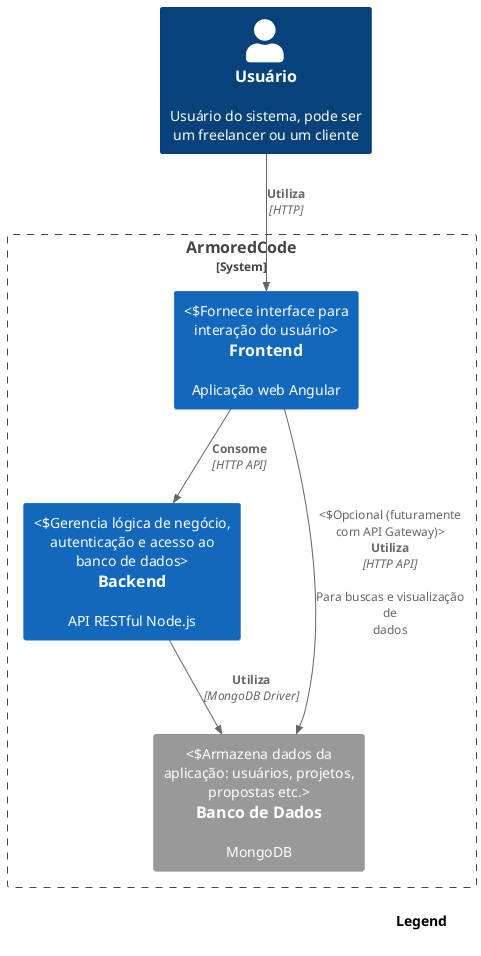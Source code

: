 @startuml aplication archtecture diagram
!include <C4/C4_Context>

SHOW_LEGEND()

Person(user, "Usuário", "Usuário do sistema, pode ser um freelancer ou um cliente")
System_Boundary(c1, "ArmoredCode") {
  System(frontend, "Frontend", "Aplicação web Angular", "Fornece interface para interação do usuário")
  System(backend, "Backend", "API RESTful Node.js", "Gerencia lógica de negócio, autenticação e acesso ao banco de dados")
  System_Ext(database, "Banco de Dados", "MongoDB", "Armazena dados da aplicação: usuários, projetos, propostas etc.")
}

Rel(user, frontend, "Utiliza", "HTTP")
Rel(frontend, backend, "Consome", "HTTP API")
Rel(backend, database, "Utiliza", "MongoDB Driver")
Rel(frontend, database, "Utiliza", "HTTP API", "Para buscas e visualização de dados", "Opcional (futuramente com API Gateway)")

@enduml
